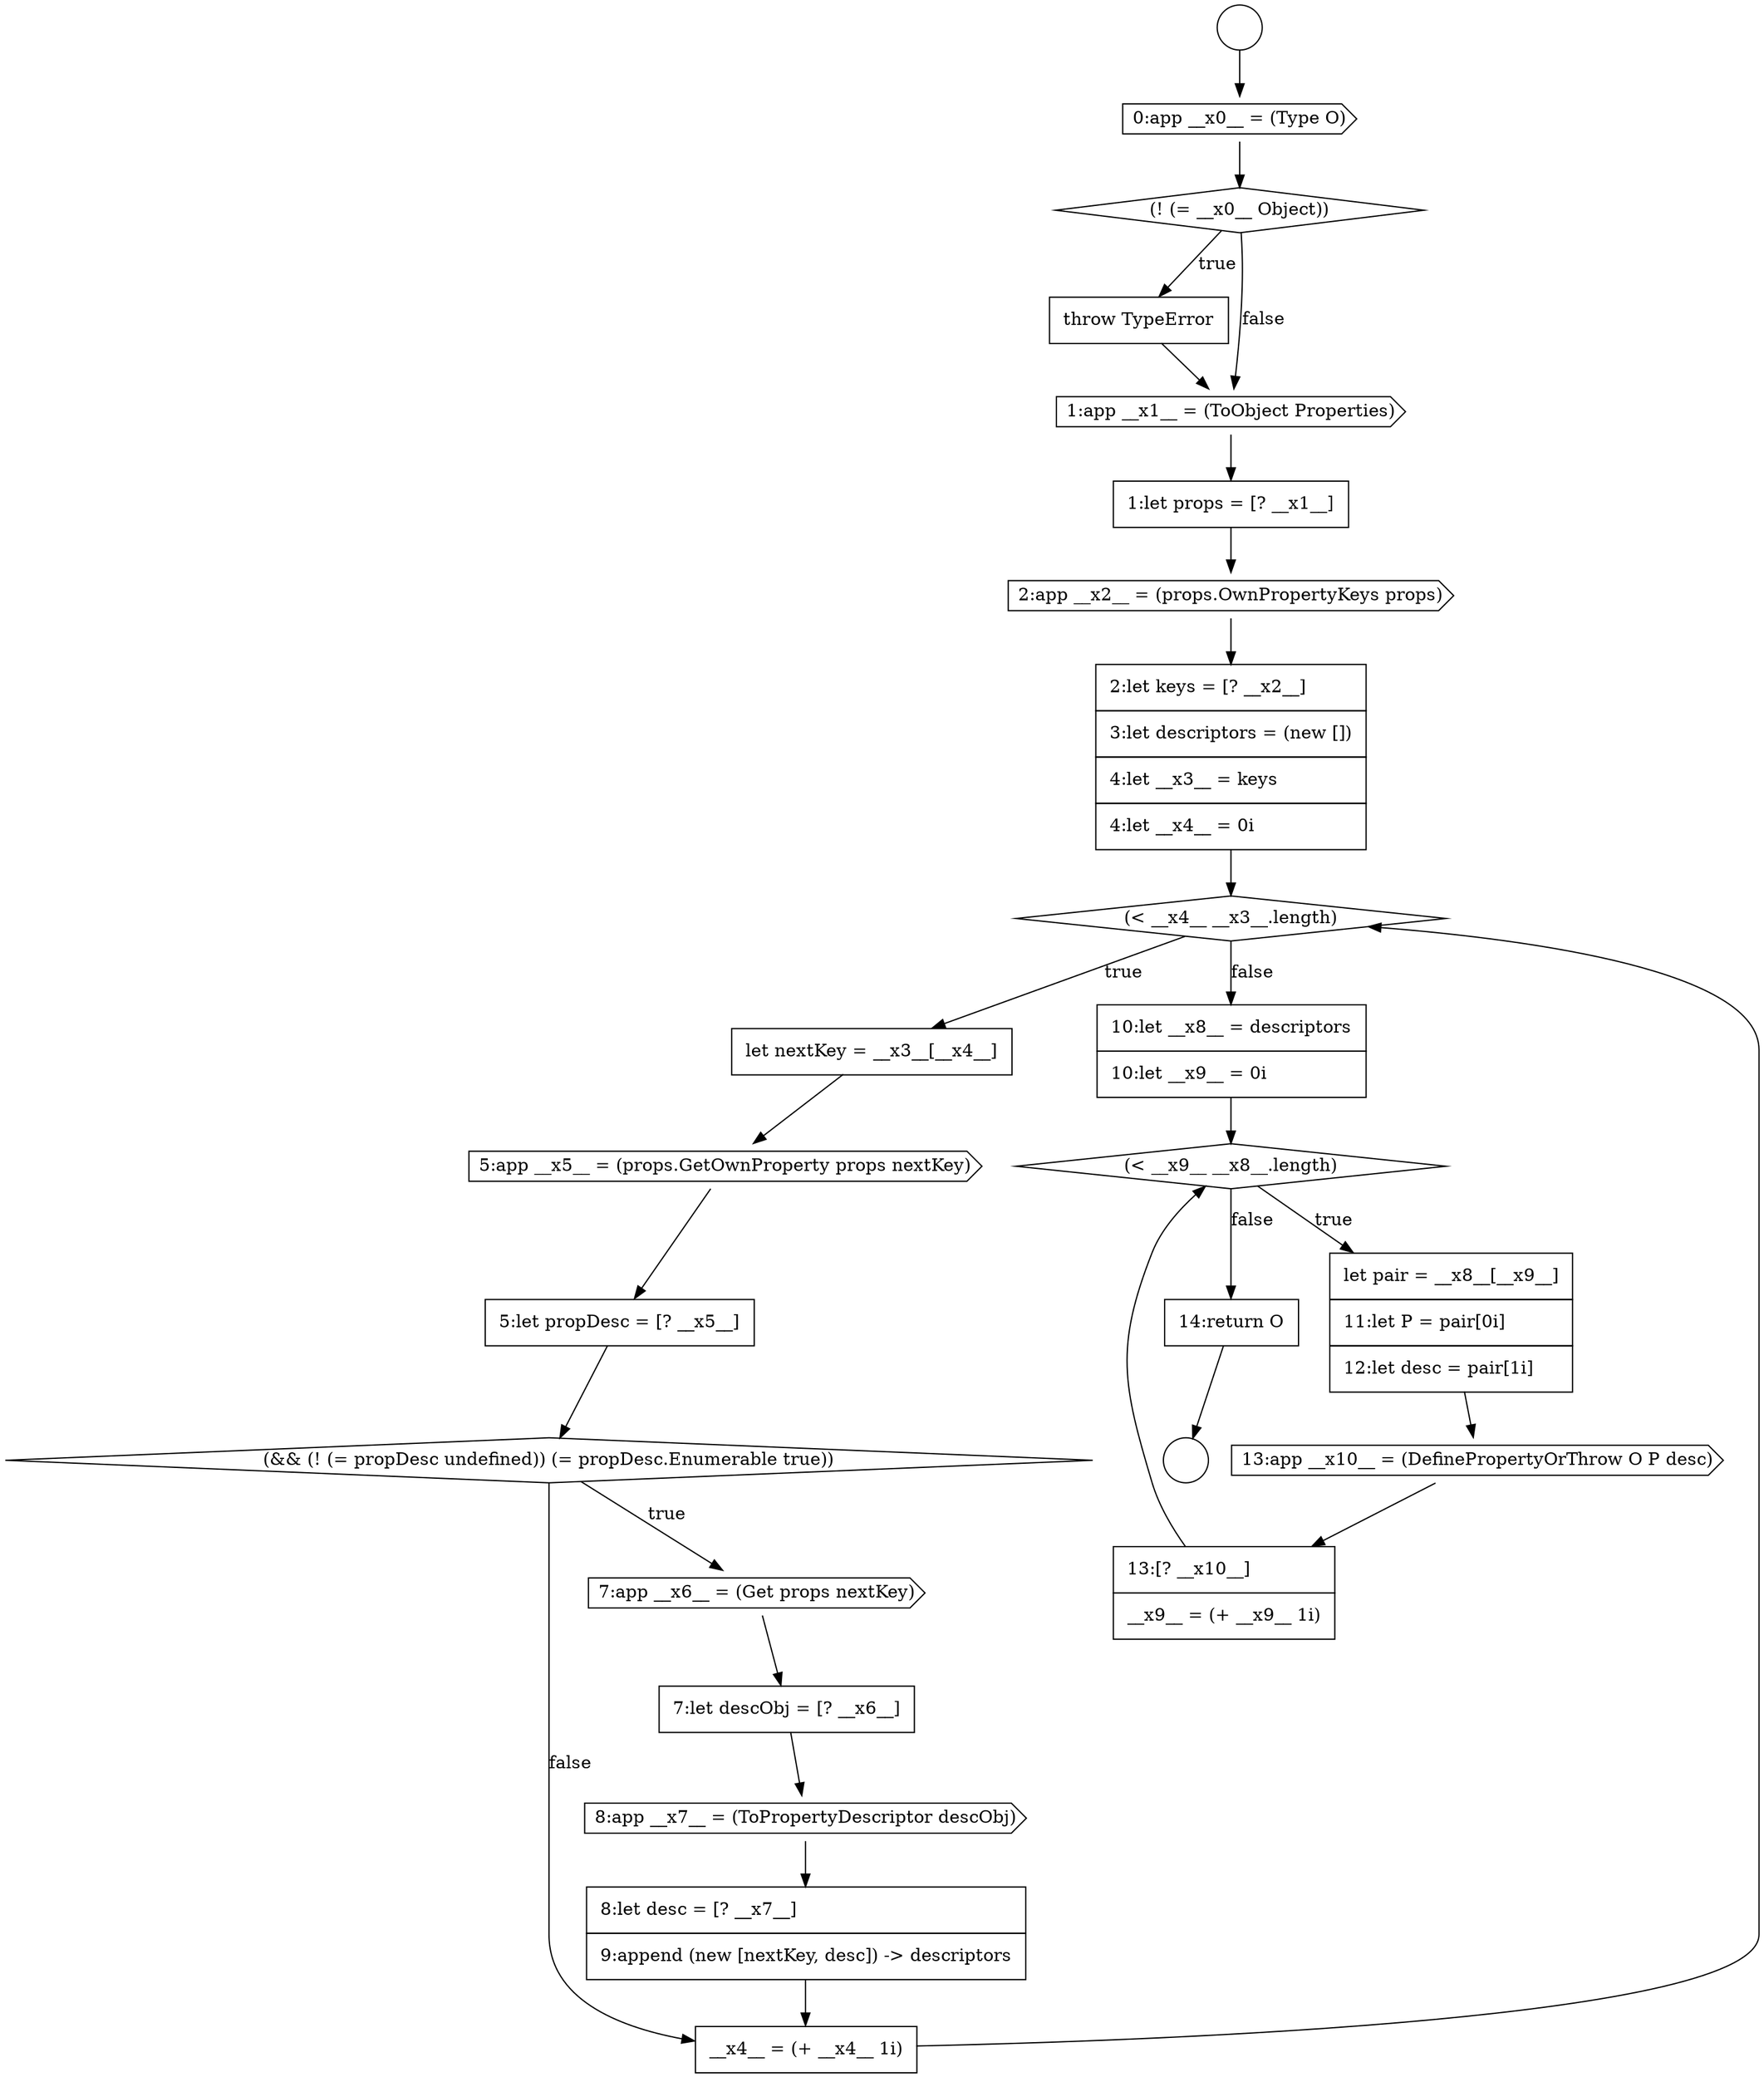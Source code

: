 digraph {
  node11962 [shape=cds, label=<<font color="black">2:app __x2__ = (props.OwnPropertyKeys props)</font>> color="black" fillcolor="white" style=filled]
  node11977 [shape=cds, label=<<font color="black">13:app __x10__ = (DefinePropertyOrThrow O P desc)</font>> color="black" fillcolor="white" style=filled]
  node11959 [shape=none, margin=0, label=<<font color="black">
    <table border="0" cellborder="1" cellspacing="0" cellpadding="10">
      <tr><td align="left">throw TypeError</td></tr>
    </table>
  </font>> color="black" fillcolor="white" style=filled]
  node11971 [shape=cds, label=<<font color="black">8:app __x7__ = (ToPropertyDescriptor descObj)</font>> color="black" fillcolor="white" style=filled]
  node11961 [shape=none, margin=0, label=<<font color="black">
    <table border="0" cellborder="1" cellspacing="0" cellpadding="10">
      <tr><td align="left">1:let props = [? __x1__]</td></tr>
    </table>
  </font>> color="black" fillcolor="white" style=filled]
  node11965 [shape=none, margin=0, label=<<font color="black">
    <table border="0" cellborder="1" cellspacing="0" cellpadding="10">
      <tr><td align="left">let nextKey = __x3__[__x4__]</td></tr>
    </table>
  </font>> color="black" fillcolor="white" style=filled]
  node11972 [shape=none, margin=0, label=<<font color="black">
    <table border="0" cellborder="1" cellspacing="0" cellpadding="10">
      <tr><td align="left">8:let desc = [? __x7__]</td></tr>
      <tr><td align="left">9:append (new [nextKey, desc]) -&gt; descriptors</td></tr>
    </table>
  </font>> color="black" fillcolor="white" style=filled]
  node11955 [shape=circle label=" " color="black" fillcolor="white" style=filled]
  node11979 [shape=none, margin=0, label=<<font color="black">
    <table border="0" cellborder="1" cellspacing="0" cellpadding="10">
      <tr><td align="left">14:return O</td></tr>
    </table>
  </font>> color="black" fillcolor="white" style=filled]
  node11964 [shape=diamond, label=<<font color="black">(&lt; __x4__ __x3__.length)</font>> color="black" fillcolor="white" style=filled]
  node11956 [shape=circle label=" " color="black" fillcolor="white" style=filled]
  node11978 [shape=none, margin=0, label=<<font color="black">
    <table border="0" cellborder="1" cellspacing="0" cellpadding="10">
      <tr><td align="left">13:[? __x10__]</td></tr>
      <tr><td align="left">__x9__ = (+ __x9__ 1i)</td></tr>
    </table>
  </font>> color="black" fillcolor="white" style=filled]
  node11963 [shape=none, margin=0, label=<<font color="black">
    <table border="0" cellborder="1" cellspacing="0" cellpadding="10">
      <tr><td align="left">2:let keys = [? __x2__]</td></tr>
      <tr><td align="left">3:let descriptors = (new [])</td></tr>
      <tr><td align="left">4:let __x3__ = keys</td></tr>
      <tr><td align="left">4:let __x4__ = 0i</td></tr>
    </table>
  </font>> color="black" fillcolor="white" style=filled]
  node11970 [shape=none, margin=0, label=<<font color="black">
    <table border="0" cellborder="1" cellspacing="0" cellpadding="10">
      <tr><td align="left">7:let descObj = [? __x6__]</td></tr>
    </table>
  </font>> color="black" fillcolor="white" style=filled]
  node11958 [shape=diamond, label=<<font color="black">(! (= __x0__ Object))</font>> color="black" fillcolor="white" style=filled]
  node11976 [shape=none, margin=0, label=<<font color="black">
    <table border="0" cellborder="1" cellspacing="0" cellpadding="10">
      <tr><td align="left">let pair = __x8__[__x9__]</td></tr>
      <tr><td align="left">11:let P = pair[0i]</td></tr>
      <tr><td align="left">12:let desc = pair[1i]</td></tr>
    </table>
  </font>> color="black" fillcolor="white" style=filled]
  node11966 [shape=cds, label=<<font color="black">5:app __x5__ = (props.GetOwnProperty props nextKey)</font>> color="black" fillcolor="white" style=filled]
  node11968 [shape=diamond, label=<<font color="black">(&amp;&amp; (! (= propDesc undefined)) (= propDesc.Enumerable true))</font>> color="black" fillcolor="white" style=filled]
  node11973 [shape=none, margin=0, label=<<font color="black">
    <table border="0" cellborder="1" cellspacing="0" cellpadding="10">
      <tr><td align="left">__x4__ = (+ __x4__ 1i)</td></tr>
    </table>
  </font>> color="black" fillcolor="white" style=filled]
  node11974 [shape=none, margin=0, label=<<font color="black">
    <table border="0" cellborder="1" cellspacing="0" cellpadding="10">
      <tr><td align="left">10:let __x8__ = descriptors</td></tr>
      <tr><td align="left">10:let __x9__ = 0i</td></tr>
    </table>
  </font>> color="black" fillcolor="white" style=filled]
  node11969 [shape=cds, label=<<font color="black">7:app __x6__ = (Get props nextKey)</font>> color="black" fillcolor="white" style=filled]
  node11967 [shape=none, margin=0, label=<<font color="black">
    <table border="0" cellborder="1" cellspacing="0" cellpadding="10">
      <tr><td align="left">5:let propDesc = [? __x5__]</td></tr>
    </table>
  </font>> color="black" fillcolor="white" style=filled]
  node11957 [shape=cds, label=<<font color="black">0:app __x0__ = (Type O)</font>> color="black" fillcolor="white" style=filled]
  node11960 [shape=cds, label=<<font color="black">1:app __x1__ = (ToObject Properties)</font>> color="black" fillcolor="white" style=filled]
  node11975 [shape=diamond, label=<<font color="black">(&lt; __x9__ __x8__.length)</font>> color="black" fillcolor="white" style=filled]
  node11955 -> node11957 [ color="black"]
  node11970 -> node11971 [ color="black"]
  node11968 -> node11969 [label=<<font color="black">true</font>> color="black"]
  node11968 -> node11973 [label=<<font color="black">false</font>> color="black"]
  node11976 -> node11977 [ color="black"]
  node11972 -> node11973 [ color="black"]
  node11979 -> node11956 [ color="black"]
  node11967 -> node11968 [ color="black"]
  node11958 -> node11959 [label=<<font color="black">true</font>> color="black"]
  node11958 -> node11960 [label=<<font color="black">false</font>> color="black"]
  node11963 -> node11964 [ color="black"]
  node11965 -> node11966 [ color="black"]
  node11964 -> node11965 [label=<<font color="black">true</font>> color="black"]
  node11964 -> node11974 [label=<<font color="black">false</font>> color="black"]
  node11969 -> node11970 [ color="black"]
  node11959 -> node11960 [ color="black"]
  node11971 -> node11972 [ color="black"]
  node11977 -> node11978 [ color="black"]
  node11966 -> node11967 [ color="black"]
  node11962 -> node11963 [ color="black"]
  node11957 -> node11958 [ color="black"]
  node11974 -> node11975 [ color="black"]
  node11975 -> node11976 [label=<<font color="black">true</font>> color="black"]
  node11975 -> node11979 [label=<<font color="black">false</font>> color="black"]
  node11961 -> node11962 [ color="black"]
  node11973 -> node11964 [ color="black"]
  node11978 -> node11975 [ color="black"]
  node11960 -> node11961 [ color="black"]
}
